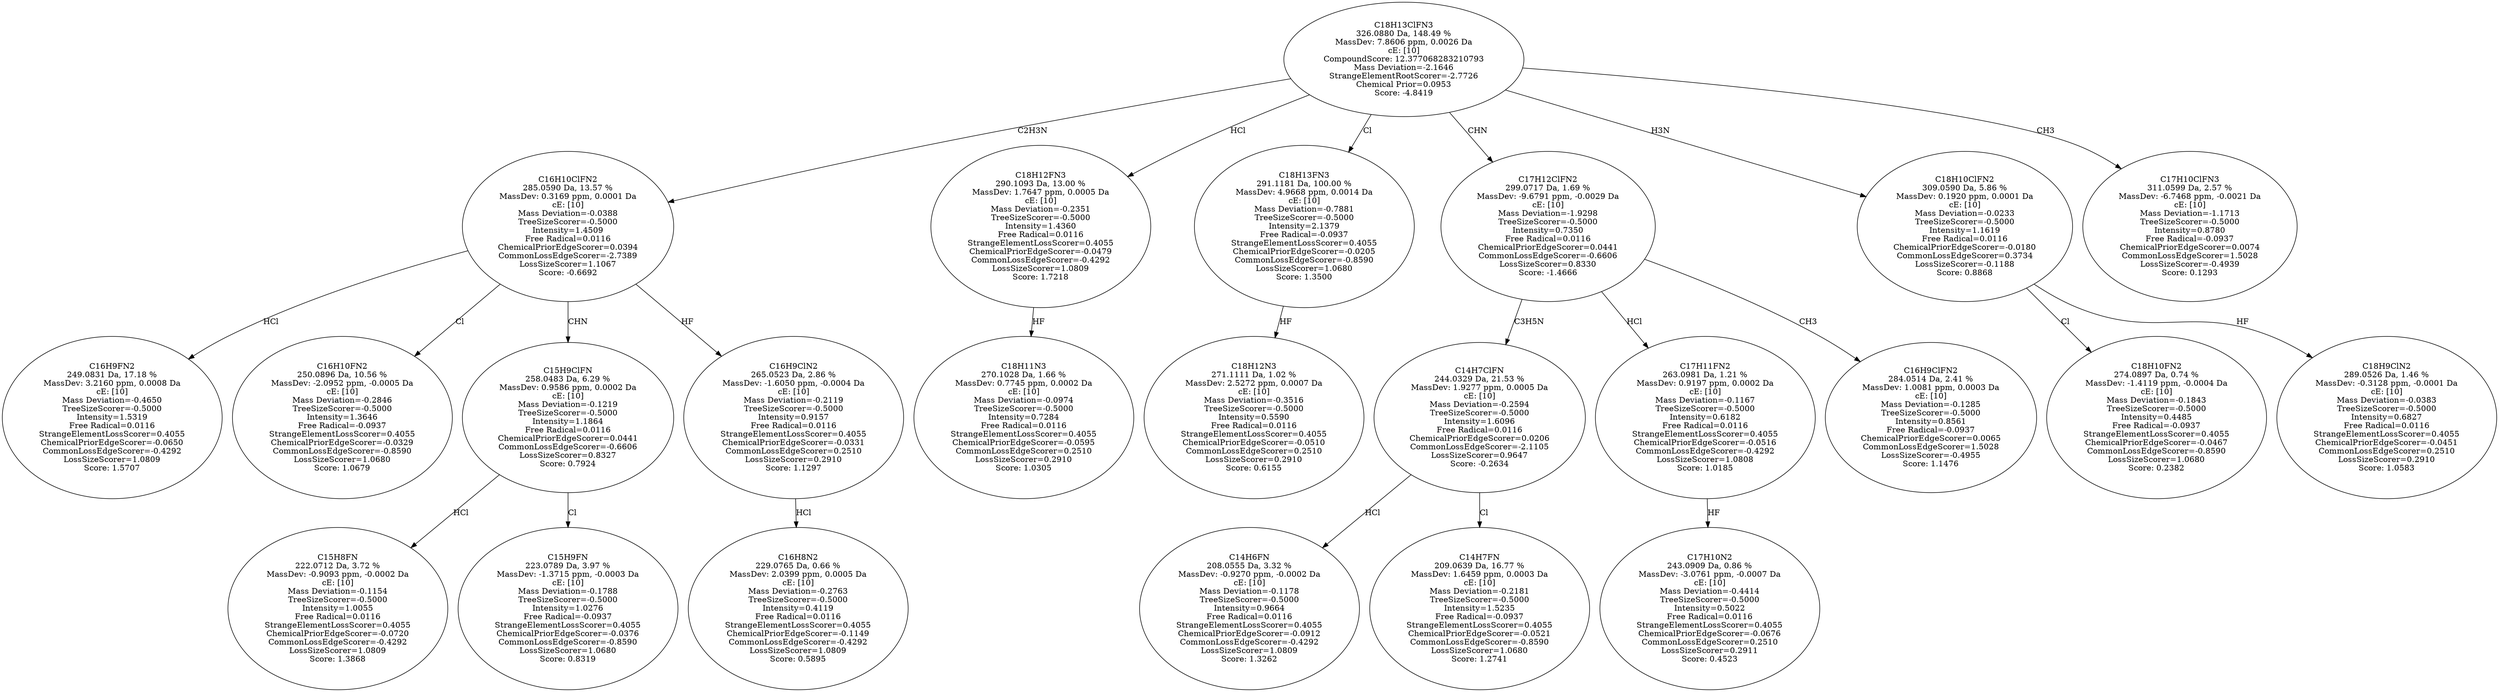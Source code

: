 strict digraph {
v1 [label="C16H9FN2\n249.0831 Da, 17.18 %\nMassDev: 3.2160 ppm, 0.0008 Da\ncE: [10]\nMass Deviation=-0.4650\nTreeSizeScorer=-0.5000\nIntensity=1.5319\nFree Radical=0.0116\nStrangeElementLossScorer=0.4055\nChemicalPriorEdgeScorer=-0.0650\nCommonLossEdgeScorer=-0.4292\nLossSizeScorer=1.0809\nScore: 1.5707"];
v2 [label="C16H10FN2\n250.0896 Da, 10.56 %\nMassDev: -2.0952 ppm, -0.0005 Da\ncE: [10]\nMass Deviation=-0.2846\nTreeSizeScorer=-0.5000\nIntensity=1.3646\nFree Radical=-0.0937\nStrangeElementLossScorer=0.4055\nChemicalPriorEdgeScorer=-0.0329\nCommonLossEdgeScorer=-0.8590\nLossSizeScorer=1.0680\nScore: 1.0679"];
v3 [label="C15H8FN\n222.0712 Da, 3.72 %\nMassDev: -0.9093 ppm, -0.0002 Da\ncE: [10]\nMass Deviation=-0.1154\nTreeSizeScorer=-0.5000\nIntensity=1.0055\nFree Radical=0.0116\nStrangeElementLossScorer=0.4055\nChemicalPriorEdgeScorer=-0.0720\nCommonLossEdgeScorer=-0.4292\nLossSizeScorer=1.0809\nScore: 1.3868"];
v4 [label="C15H9FN\n223.0789 Da, 3.97 %\nMassDev: -1.3715 ppm, -0.0003 Da\ncE: [10]\nMass Deviation=-0.1788\nTreeSizeScorer=-0.5000\nIntensity=1.0276\nFree Radical=-0.0937\nStrangeElementLossScorer=0.4055\nChemicalPriorEdgeScorer=-0.0376\nCommonLossEdgeScorer=-0.8590\nLossSizeScorer=1.0680\nScore: 0.8319"];
v5 [label="C15H9ClFN\n258.0483 Da, 6.29 %\nMassDev: 0.9586 ppm, 0.0002 Da\ncE: [10]\nMass Deviation=-0.1219\nTreeSizeScorer=-0.5000\nIntensity=1.1864\nFree Radical=0.0116\nChemicalPriorEdgeScorer=0.0441\nCommonLossEdgeScorer=-0.6606\nLossSizeScorer=0.8327\nScore: 0.7924"];
v6 [label="C16H8N2\n229.0765 Da, 0.66 %\nMassDev: 2.0399 ppm, 0.0005 Da\ncE: [10]\nMass Deviation=-0.2763\nTreeSizeScorer=-0.5000\nIntensity=0.4119\nFree Radical=0.0116\nStrangeElementLossScorer=0.4055\nChemicalPriorEdgeScorer=-0.1149\nCommonLossEdgeScorer=-0.4292\nLossSizeScorer=1.0809\nScore: 0.5895"];
v7 [label="C16H9ClN2\n265.0523 Da, 2.86 %\nMassDev: -1.6050 ppm, -0.0004 Da\ncE: [10]\nMass Deviation=-0.2119\nTreeSizeScorer=-0.5000\nIntensity=0.9157\nFree Radical=0.0116\nStrangeElementLossScorer=0.4055\nChemicalPriorEdgeScorer=-0.0331\nCommonLossEdgeScorer=0.2510\nLossSizeScorer=0.2910\nScore: 1.1297"];
v8 [label="C16H10ClFN2\n285.0590 Da, 13.57 %\nMassDev: 0.3169 ppm, 0.0001 Da\ncE: [10]\nMass Deviation=-0.0388\nTreeSizeScorer=-0.5000\nIntensity=1.4509\nFree Radical=0.0116\nChemicalPriorEdgeScorer=0.0394\nCommonLossEdgeScorer=-2.7389\nLossSizeScorer=1.1067\nScore: -0.6692"];
v9 [label="C18H11N3\n270.1028 Da, 1.66 %\nMassDev: 0.7745 ppm, 0.0002 Da\ncE: [10]\nMass Deviation=-0.0974\nTreeSizeScorer=-0.5000\nIntensity=0.7284\nFree Radical=0.0116\nStrangeElementLossScorer=0.4055\nChemicalPriorEdgeScorer=-0.0595\nCommonLossEdgeScorer=0.2510\nLossSizeScorer=0.2910\nScore: 1.0305"];
v10 [label="C18H12FN3\n290.1093 Da, 13.00 %\nMassDev: 1.7647 ppm, 0.0005 Da\ncE: [10]\nMass Deviation=-0.2351\nTreeSizeScorer=-0.5000\nIntensity=1.4360\nFree Radical=0.0116\nStrangeElementLossScorer=0.4055\nChemicalPriorEdgeScorer=-0.0479\nCommonLossEdgeScorer=-0.4292\nLossSizeScorer=1.0809\nScore: 1.7218"];
v11 [label="C18H12N3\n271.1111 Da, 1.02 %\nMassDev: 2.5272 ppm, 0.0007 Da\ncE: [10]\nMass Deviation=-0.3516\nTreeSizeScorer=-0.5000\nIntensity=0.5590\nFree Radical=0.0116\nStrangeElementLossScorer=0.4055\nChemicalPriorEdgeScorer=-0.0510\nCommonLossEdgeScorer=0.2510\nLossSizeScorer=0.2910\nScore: 0.6155"];
v12 [label="C18H13FN3\n291.1181 Da, 100.00 %\nMassDev: 4.9668 ppm, 0.0014 Da\ncE: [10]\nMass Deviation=-0.7881\nTreeSizeScorer=-0.5000\nIntensity=2.1379\nFree Radical=-0.0937\nStrangeElementLossScorer=0.4055\nChemicalPriorEdgeScorer=-0.0205\nCommonLossEdgeScorer=-0.8590\nLossSizeScorer=1.0680\nScore: 1.3500"];
v13 [label="C14H6FN\n208.0555 Da, 3.32 %\nMassDev: -0.9270 ppm, -0.0002 Da\ncE: [10]\nMass Deviation=-0.1178\nTreeSizeScorer=-0.5000\nIntensity=0.9664\nFree Radical=0.0116\nStrangeElementLossScorer=0.4055\nChemicalPriorEdgeScorer=-0.0912\nCommonLossEdgeScorer=-0.4292\nLossSizeScorer=1.0809\nScore: 1.3262"];
v14 [label="C14H7FN\n209.0639 Da, 16.77 %\nMassDev: 1.6459 ppm, 0.0003 Da\ncE: [10]\nMass Deviation=-0.2181\nTreeSizeScorer=-0.5000\nIntensity=1.5235\nFree Radical=-0.0937\nStrangeElementLossScorer=0.4055\nChemicalPriorEdgeScorer=-0.0521\nCommonLossEdgeScorer=-0.8590\nLossSizeScorer=1.0680\nScore: 1.2741"];
v15 [label="C14H7ClFN\n244.0329 Da, 21.53 %\nMassDev: 1.9277 ppm, 0.0005 Da\ncE: [10]\nMass Deviation=-0.2594\nTreeSizeScorer=-0.5000\nIntensity=1.6096\nFree Radical=0.0116\nChemicalPriorEdgeScorer=0.0206\nCommonLossEdgeScorer=-2.1105\nLossSizeScorer=0.9647\nScore: -0.2634"];
v16 [label="C17H10N2\n243.0909 Da, 0.86 %\nMassDev: -3.0761 ppm, -0.0007 Da\ncE: [10]\nMass Deviation=-0.4414\nTreeSizeScorer=-0.5000\nIntensity=0.5022\nFree Radical=0.0116\nStrangeElementLossScorer=0.4055\nChemicalPriorEdgeScorer=-0.0676\nCommonLossEdgeScorer=0.2510\nLossSizeScorer=0.2911\nScore: 0.4523"];
v17 [label="C17H11FN2\n263.0981 Da, 1.21 %\nMassDev: 0.9197 ppm, 0.0002 Da\ncE: [10]\nMass Deviation=-0.1167\nTreeSizeScorer=-0.5000\nIntensity=0.6182\nFree Radical=0.0116\nStrangeElementLossScorer=0.4055\nChemicalPriorEdgeScorer=-0.0516\nCommonLossEdgeScorer=-0.4292\nLossSizeScorer=1.0808\nScore: 1.0185"];
v18 [label="C16H9ClFN2\n284.0514 Da, 2.41 %\nMassDev: 1.0081 ppm, 0.0003 Da\ncE: [10]\nMass Deviation=-0.1285\nTreeSizeScorer=-0.5000\nIntensity=0.8561\nFree Radical=-0.0937\nChemicalPriorEdgeScorer=0.0065\nCommonLossEdgeScorer=1.5028\nLossSizeScorer=-0.4955\nScore: 1.1476"];
v19 [label="C17H12ClFN2\n299.0717 Da, 1.69 %\nMassDev: -9.6791 ppm, -0.0029 Da\ncE: [10]\nMass Deviation=-1.9298\nTreeSizeScorer=-0.5000\nIntensity=0.7350\nFree Radical=0.0116\nChemicalPriorEdgeScorer=0.0441\nCommonLossEdgeScorer=-0.6606\nLossSizeScorer=0.8330\nScore: -1.4666"];
v20 [label="C18H10FN2\n274.0897 Da, 0.74 %\nMassDev: -1.4119 ppm, -0.0004 Da\ncE: [10]\nMass Deviation=-0.1843\nTreeSizeScorer=-0.5000\nIntensity=0.4485\nFree Radical=-0.0937\nStrangeElementLossScorer=0.4055\nChemicalPriorEdgeScorer=-0.0467\nCommonLossEdgeScorer=-0.8590\nLossSizeScorer=1.0680\nScore: 0.2382"];
v21 [label="C18H9ClN2\n289.0526 Da, 1.46 %\nMassDev: -0.3128 ppm, -0.0001 Da\ncE: [10]\nMass Deviation=-0.0383\nTreeSizeScorer=-0.5000\nIntensity=0.6827\nFree Radical=0.0116\nStrangeElementLossScorer=0.4055\nChemicalPriorEdgeScorer=-0.0451\nCommonLossEdgeScorer=0.2510\nLossSizeScorer=0.2910\nScore: 1.0583"];
v22 [label="C18H10ClFN2\n309.0590 Da, 5.86 %\nMassDev: 0.1920 ppm, 0.0001 Da\ncE: [10]\nMass Deviation=-0.0233\nTreeSizeScorer=-0.5000\nIntensity=1.1619\nFree Radical=0.0116\nChemicalPriorEdgeScorer=-0.0180\nCommonLossEdgeScorer=0.3734\nLossSizeScorer=-0.1188\nScore: 0.8868"];
v23 [label="C17H10ClFN3\n311.0599 Da, 2.57 %\nMassDev: -6.7468 ppm, -0.0021 Da\ncE: [10]\nMass Deviation=-1.1713\nTreeSizeScorer=-0.5000\nIntensity=0.8780\nFree Radical=-0.0937\nChemicalPriorEdgeScorer=0.0074\nCommonLossEdgeScorer=1.5028\nLossSizeScorer=-0.4939\nScore: 0.1293"];
v24 [label="C18H13ClFN3\n326.0880 Da, 148.49 %\nMassDev: 7.8606 ppm, 0.0026 Da\ncE: [10]\nCompoundScore: 12.377068283210793\nMass Deviation=-2.1646\nStrangeElementRootScorer=-2.7726\nChemical Prior=0.0953\nScore: -4.8419"];
v8 -> v1 [label="HCl"];
v8 -> v2 [label="Cl"];
v5 -> v3 [label="HCl"];
v5 -> v4 [label="Cl"];
v8 -> v5 [label="CHN"];
v7 -> v6 [label="HCl"];
v8 -> v7 [label="HF"];
v24 -> v8 [label="C2H3N"];
v10 -> v9 [label="HF"];
v24 -> v10 [label="HCl"];
v12 -> v11 [label="HF"];
v24 -> v12 [label="Cl"];
v15 -> v13 [label="HCl"];
v15 -> v14 [label="Cl"];
v19 -> v15 [label="C3H5N"];
v17 -> v16 [label="HF"];
v19 -> v17 [label="HCl"];
v19 -> v18 [label="CH3"];
v24 -> v19 [label="CHN"];
v22 -> v20 [label="Cl"];
v22 -> v21 [label="HF"];
v24 -> v22 [label="H3N"];
v24 -> v23 [label="CH3"];
}